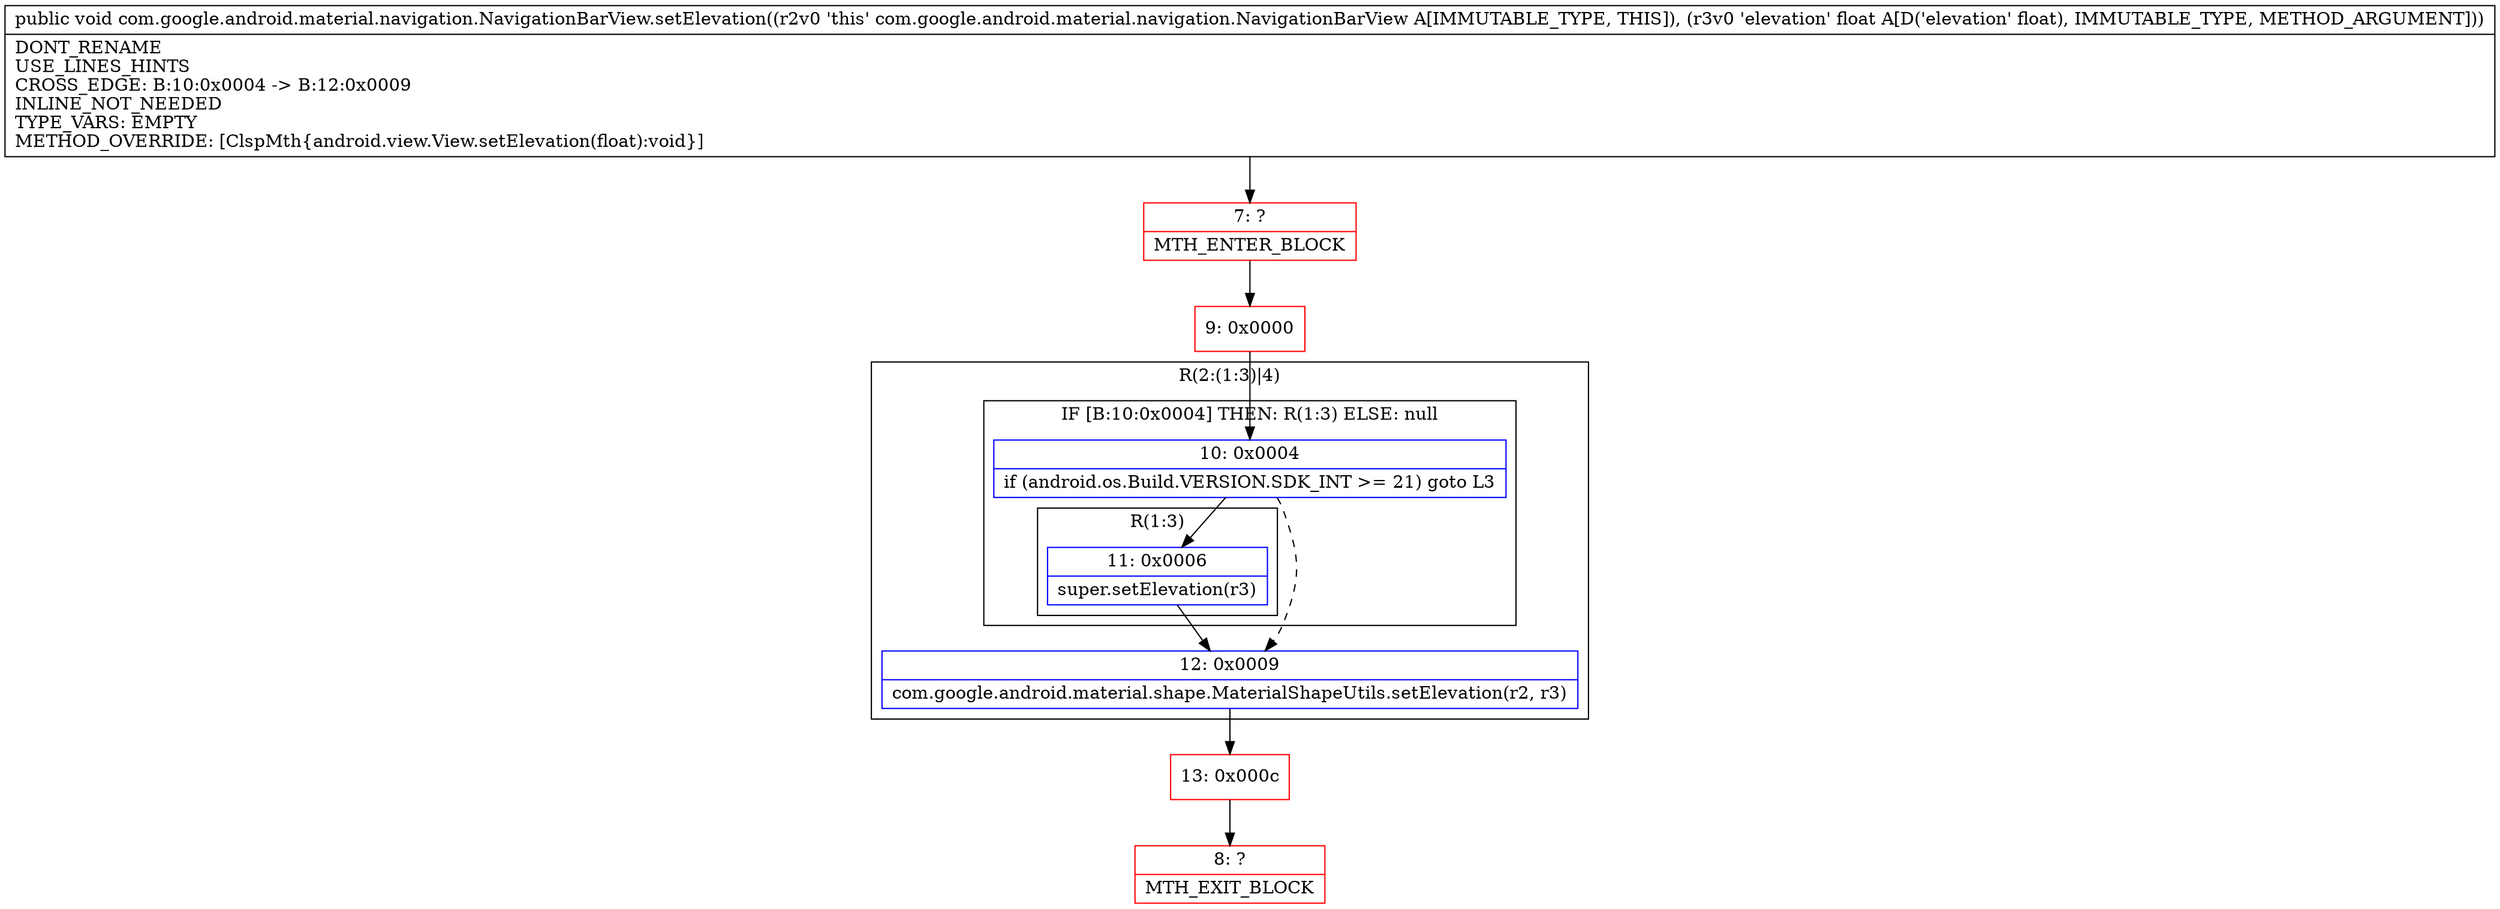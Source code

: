 digraph "CFG forcom.google.android.material.navigation.NavigationBarView.setElevation(F)V" {
subgraph cluster_Region_1098653295 {
label = "R(2:(1:3)|4)";
node [shape=record,color=blue];
subgraph cluster_IfRegion_1699123114 {
label = "IF [B:10:0x0004] THEN: R(1:3) ELSE: null";
node [shape=record,color=blue];
Node_10 [shape=record,label="{10\:\ 0x0004|if (android.os.Build.VERSION.SDK_INT \>= 21) goto L3\l}"];
subgraph cluster_Region_645387051 {
label = "R(1:3)";
node [shape=record,color=blue];
Node_11 [shape=record,label="{11\:\ 0x0006|super.setElevation(r3)\l}"];
}
}
Node_12 [shape=record,label="{12\:\ 0x0009|com.google.android.material.shape.MaterialShapeUtils.setElevation(r2, r3)\l}"];
}
Node_7 [shape=record,color=red,label="{7\:\ ?|MTH_ENTER_BLOCK\l}"];
Node_9 [shape=record,color=red,label="{9\:\ 0x0000}"];
Node_13 [shape=record,color=red,label="{13\:\ 0x000c}"];
Node_8 [shape=record,color=red,label="{8\:\ ?|MTH_EXIT_BLOCK\l}"];
MethodNode[shape=record,label="{public void com.google.android.material.navigation.NavigationBarView.setElevation((r2v0 'this' com.google.android.material.navigation.NavigationBarView A[IMMUTABLE_TYPE, THIS]), (r3v0 'elevation' float A[D('elevation' float), IMMUTABLE_TYPE, METHOD_ARGUMENT]))  | DONT_RENAME\lUSE_LINES_HINTS\lCROSS_EDGE: B:10:0x0004 \-\> B:12:0x0009\lINLINE_NOT_NEEDED\lTYPE_VARS: EMPTY\lMETHOD_OVERRIDE: [ClspMth\{android.view.View.setElevation(float):void\}]\l}"];
MethodNode -> Node_7;Node_10 -> Node_11;
Node_10 -> Node_12[style=dashed];
Node_11 -> Node_12;
Node_12 -> Node_13;
Node_7 -> Node_9;
Node_9 -> Node_10;
Node_13 -> Node_8;
}

